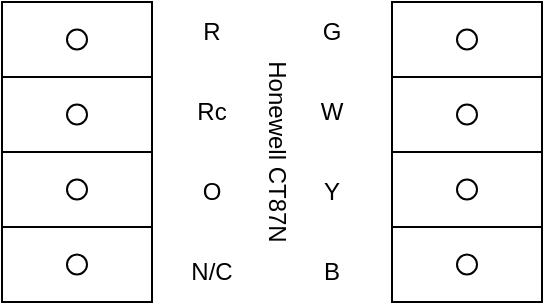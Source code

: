 <mxfile version="20.3.0" type="device"><diagram id="BCJ9BnBJ4ZOkGRpgWeug" name="Page-1"><mxGraphModel dx="1106" dy="876" grid="1" gridSize="10" guides="1" tooltips="1" connect="1" arrows="1" fold="1" page="1" pageScale="1" pageWidth="850" pageHeight="1100" math="0" shadow="0"><root><mxCell id="0"/><mxCell id="1" parent="0"/><mxCell id="CJYqox3tmSRiWiMRAjN5-1" value="" style="pointerEvents=1;verticalLabelPosition=bottom;shadow=0;dashed=0;align=center;html=1;verticalAlign=top;shape=mxgraph.electrical.miscellaneous.terminal_board" vertex="1" parent="1"><mxGeometry x="100" y="240" width="75" height="150" as="geometry"/></mxCell><mxCell id="CJYqox3tmSRiWiMRAjN5-5" value="R" style="text;html=1;strokeColor=none;fillColor=none;align=center;verticalAlign=middle;whiteSpace=wrap;rounded=0;" vertex="1" parent="1"><mxGeometry x="175" y="240" width="60" height="30" as="geometry"/></mxCell><mxCell id="CJYqox3tmSRiWiMRAjN5-6" value="Rc" style="text;html=1;strokeColor=none;fillColor=none;align=center;verticalAlign=middle;whiteSpace=wrap;rounded=0;" vertex="1" parent="1"><mxGeometry x="175" y="280" width="60" height="30" as="geometry"/></mxCell><mxCell id="CJYqox3tmSRiWiMRAjN5-7" value="O" style="text;html=1;strokeColor=none;fillColor=none;align=center;verticalAlign=middle;whiteSpace=wrap;rounded=0;" vertex="1" parent="1"><mxGeometry x="175" y="320" width="60" height="30" as="geometry"/></mxCell><mxCell id="CJYqox3tmSRiWiMRAjN5-8" value="N/C" style="text;html=1;strokeColor=none;fillColor=none;align=center;verticalAlign=middle;whiteSpace=wrap;rounded=0;" vertex="1" parent="1"><mxGeometry x="175" y="360" width="60" height="30" as="geometry"/></mxCell><mxCell id="CJYqox3tmSRiWiMRAjN5-9" value="" style="pointerEvents=1;verticalLabelPosition=bottom;shadow=0;dashed=0;align=center;html=1;verticalAlign=top;shape=mxgraph.electrical.miscellaneous.terminal_board" vertex="1" parent="1"><mxGeometry x="295" y="240" width="75" height="150" as="geometry"/></mxCell><mxCell id="CJYqox3tmSRiWiMRAjN5-10" value="G" style="text;html=1;strokeColor=none;fillColor=none;align=center;verticalAlign=middle;whiteSpace=wrap;rounded=0;" vertex="1" parent="1"><mxGeometry x="235" y="240" width="60" height="30" as="geometry"/></mxCell><mxCell id="CJYqox3tmSRiWiMRAjN5-11" value="W" style="text;html=1;strokeColor=none;fillColor=none;align=center;verticalAlign=middle;whiteSpace=wrap;rounded=0;" vertex="1" parent="1"><mxGeometry x="235" y="280" width="60" height="30" as="geometry"/></mxCell><mxCell id="CJYqox3tmSRiWiMRAjN5-12" value="Y" style="text;html=1;strokeColor=none;fillColor=none;align=center;verticalAlign=middle;whiteSpace=wrap;rounded=0;" vertex="1" parent="1"><mxGeometry x="235" y="320" width="60" height="30" as="geometry"/></mxCell><mxCell id="CJYqox3tmSRiWiMRAjN5-13" value="B" style="text;html=1;strokeColor=none;fillColor=none;align=center;verticalAlign=middle;whiteSpace=wrap;rounded=0;" vertex="1" parent="1"><mxGeometry x="235" y="360" width="60" height="30" as="geometry"/></mxCell><mxCell id="CJYqox3tmSRiWiMRAjN5-14" value="Honewell CT87N" style="text;html=1;strokeColor=none;fillColor=none;align=center;verticalAlign=middle;whiteSpace=wrap;rounded=0;rotation=90;" vertex="1" parent="1"><mxGeometry x="170" y="300" width="135" height="30" as="geometry"/></mxCell></root></mxGraphModel></diagram></mxfile>